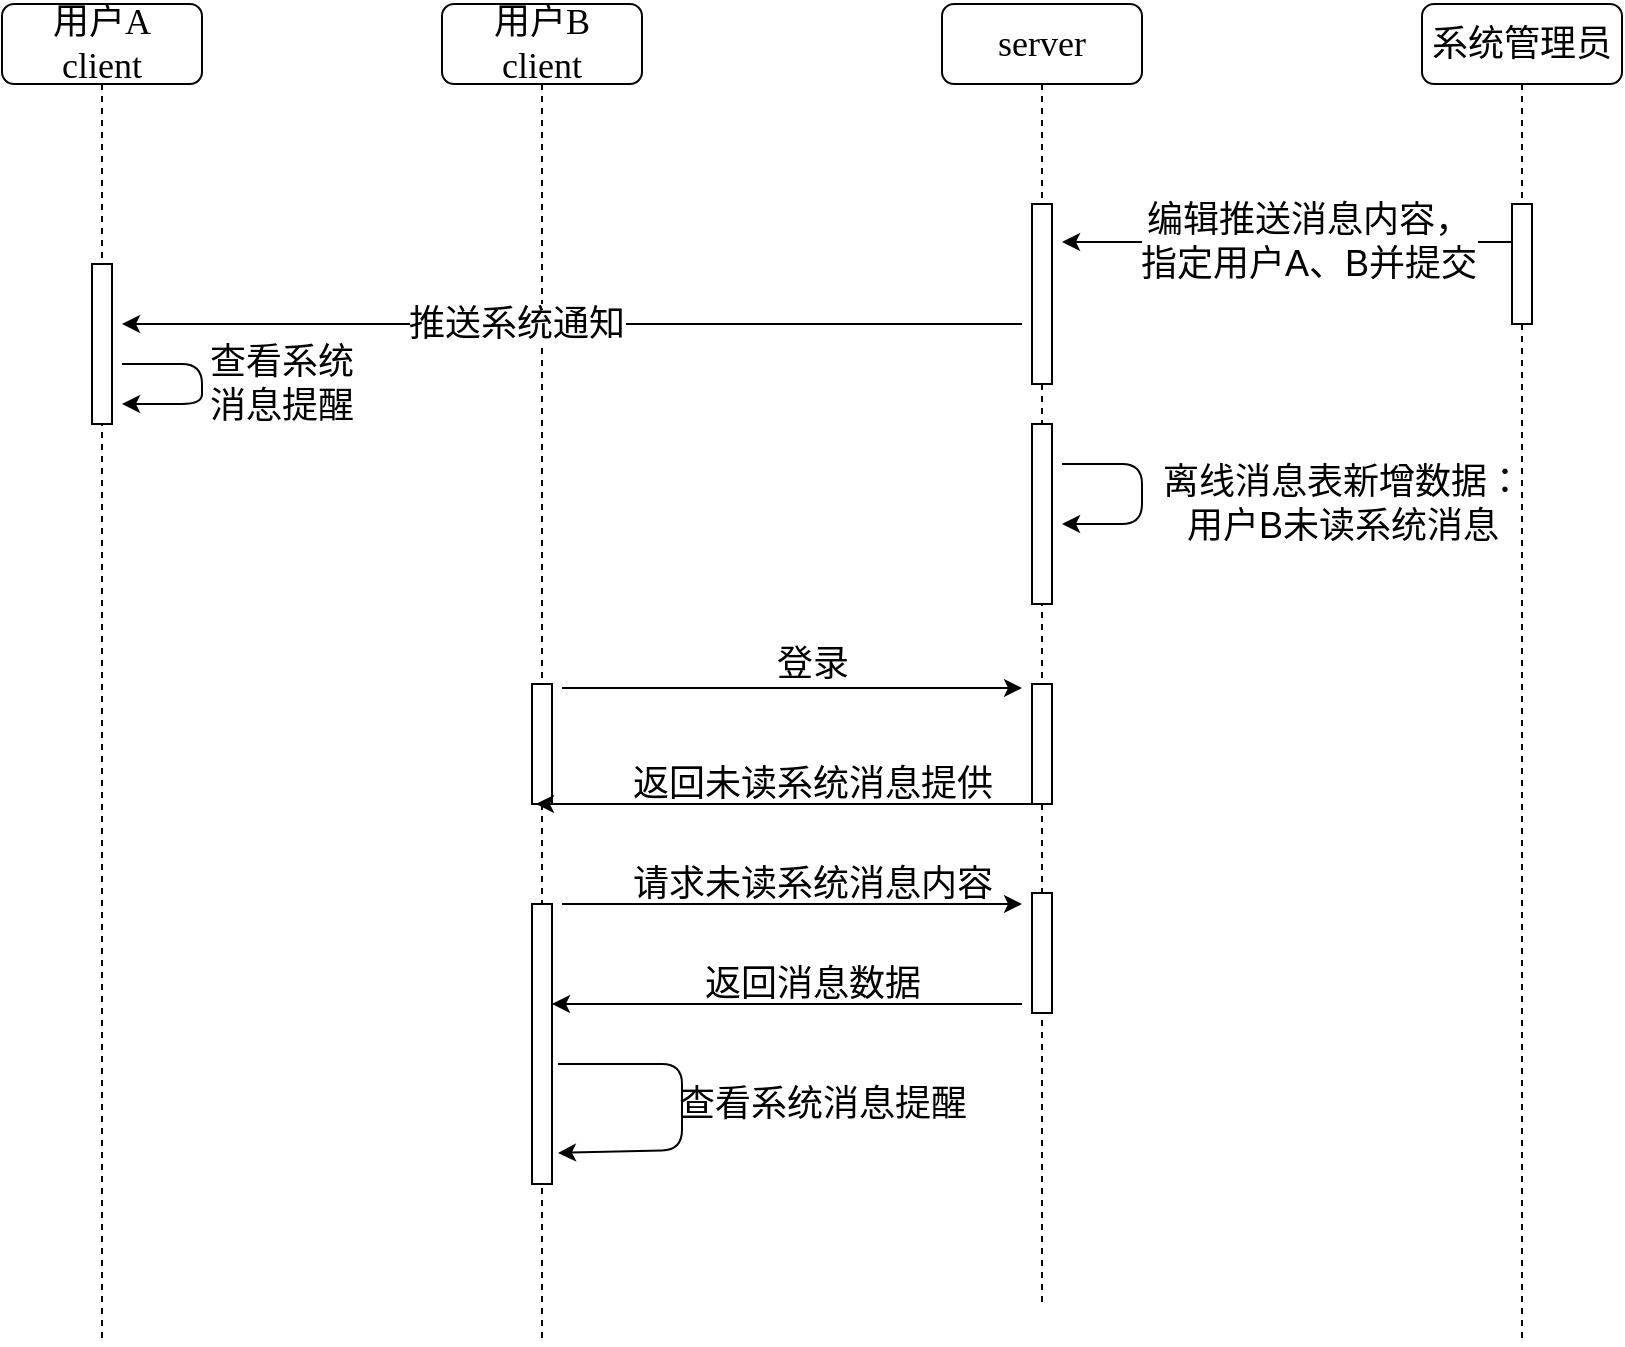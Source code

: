 <mxfile version="14.6.12" type="github">
  <diagram id="5fvuw2dGT4YF_XITEjJB" name="Page-1">
    <mxGraphModel dx="1730" dy="589" grid="1" gridSize="10" guides="1" tooltips="1" connect="1" arrows="1" fold="1" page="1" pageScale="1" pageWidth="827" pageHeight="1169" math="0" shadow="0">
      <root>
        <mxCell id="0" />
        <mxCell id="1" parent="0" />
        <mxCell id="fyWGlcX98oZRPh7EGz9q-1" value="server" style="shape=umlLifeline;perimeter=lifelinePerimeter;whiteSpace=wrap;html=1;container=1;collapsible=0;recursiveResize=0;outlineConnect=0;rounded=1;shadow=0;comic=0;labelBackgroundColor=none;strokeWidth=1;fontFamily=Verdana;fontSize=18;align=center;" parent="1" vertex="1">
          <mxGeometry x="270" y="80" width="100" height="650" as="geometry" />
        </mxCell>
        <mxCell id="fyWGlcX98oZRPh7EGz9q-2" value="" style="html=1;points=[];perimeter=orthogonalPerimeter;rounded=0;shadow=0;comic=0;labelBackgroundColor=none;strokeWidth=1;fontFamily=Verdana;fontSize=18;align=center;" parent="fyWGlcX98oZRPh7EGz9q-1" vertex="1">
          <mxGeometry x="45" y="100" width="10" height="90" as="geometry" />
        </mxCell>
        <mxCell id="fyWGlcX98oZRPh7EGz9q-5" value="" style="html=1;points=[];perimeter=orthogonalPerimeter;rounded=0;shadow=0;comic=0;labelBackgroundColor=none;strokeWidth=1;fontFamily=Verdana;fontSize=18;align=center;" parent="fyWGlcX98oZRPh7EGz9q-1" vertex="1">
          <mxGeometry x="45" y="210" width="10" height="90" as="geometry" />
        </mxCell>
        <mxCell id="fyWGlcX98oZRPh7EGz9q-24" value="" style="html=1;points=[];perimeter=orthogonalPerimeter;rounded=0;shadow=0;comic=0;labelBackgroundColor=none;strokeWidth=1;fontFamily=Verdana;fontSize=18;align=center;" parent="fyWGlcX98oZRPh7EGz9q-1" vertex="1">
          <mxGeometry x="45" y="340" width="10" height="60" as="geometry" />
        </mxCell>
        <mxCell id="fyWGlcX98oZRPh7EGz9q-29" value="" style="html=1;points=[];perimeter=orthogonalPerimeter;rounded=0;shadow=0;comic=0;labelBackgroundColor=none;strokeWidth=1;fontFamily=Verdana;fontSize=18;align=center;" parent="fyWGlcX98oZRPh7EGz9q-1" vertex="1">
          <mxGeometry x="45" y="444.5" width="10" height="60" as="geometry" />
        </mxCell>
        <mxCell id="fyWGlcX98oZRPh7EGz9q-3" value="用户B&lt;br style=&quot;font-size: 18px;&quot;&gt;client" style="shape=umlLifeline;perimeter=lifelinePerimeter;whiteSpace=wrap;html=1;container=1;collapsible=0;recursiveResize=0;outlineConnect=0;rounded=1;shadow=0;comic=0;labelBackgroundColor=none;strokeWidth=1;fontFamily=Verdana;fontSize=18;align=center;" parent="1" vertex="1">
          <mxGeometry x="20" y="80" width="100" height="670" as="geometry" />
        </mxCell>
        <mxCell id="fyWGlcX98oZRPh7EGz9q-4" value="" style="html=1;points=[];perimeter=orthogonalPerimeter;rounded=0;shadow=0;comic=0;labelBackgroundColor=none;strokeWidth=1;fontFamily=Verdana;fontSize=18;align=center;" parent="fyWGlcX98oZRPh7EGz9q-3" vertex="1">
          <mxGeometry x="45" y="340" width="10" height="60" as="geometry" />
        </mxCell>
        <mxCell id="fyWGlcX98oZRPh7EGz9q-7" value="用户A&lt;br style=&quot;font-size: 18px;&quot;&gt;client" style="shape=umlLifeline;perimeter=lifelinePerimeter;whiteSpace=wrap;html=1;container=1;collapsible=0;recursiveResize=0;outlineConnect=0;rounded=1;shadow=0;comic=0;labelBackgroundColor=none;strokeWidth=1;fontFamily=Verdana;fontSize=18;align=center;" parent="1" vertex="1">
          <mxGeometry x="-200" y="80" width="100" height="670" as="geometry" />
        </mxCell>
        <mxCell id="fyWGlcX98oZRPh7EGz9q-8" value="" style="html=1;points=[];perimeter=orthogonalPerimeter;rounded=0;shadow=0;comic=0;labelBackgroundColor=none;strokeWidth=1;fontFamily=Verdana;fontSize=18;align=center;" parent="fyWGlcX98oZRPh7EGz9q-7" vertex="1">
          <mxGeometry x="45" y="130" width="10" height="80" as="geometry" />
        </mxCell>
        <mxCell id="fyWGlcX98oZRPh7EGz9q-16" value="" style="endArrow=classic;html=1;fontSize=18;" parent="1" edge="1">
          <mxGeometry width="50" height="50" relative="1" as="geometry">
            <mxPoint x="-140" y="260" as="sourcePoint" />
            <mxPoint x="-140" y="280" as="targetPoint" />
            <Array as="points">
              <mxPoint x="-100" y="260" />
              <mxPoint x="-100" y="280" />
            </Array>
          </mxGeometry>
        </mxCell>
        <mxCell id="fyWGlcX98oZRPh7EGz9q-22" value="离线消息表新增数据：&lt;br style=&quot;font-size: 18px;&quot;&gt;用户B未读系统消息" style="text;html=1;align=center;verticalAlign=middle;resizable=0;points=[];autosize=1;fontSize=18;" parent="1" vertex="1">
          <mxGeometry x="370" y="305" width="200" height="50" as="geometry" />
        </mxCell>
        <mxCell id="fyWGlcX98oZRPh7EGz9q-23" value="" style="endArrow=classic;html=1;fontSize=18;" parent="1" edge="1">
          <mxGeometry width="50" height="50" relative="1" as="geometry">
            <mxPoint x="80" y="422" as="sourcePoint" />
            <mxPoint x="310" y="422" as="targetPoint" />
          </mxGeometry>
        </mxCell>
        <mxCell id="fyWGlcX98oZRPh7EGz9q-25" value="登录" style="text;html=1;align=center;verticalAlign=middle;resizable=0;points=[];autosize=1;fontSize=18;" parent="1" vertex="1">
          <mxGeometry x="180" y="395" width="50" height="30" as="geometry" />
        </mxCell>
        <mxCell id="fyWGlcX98oZRPh7EGz9q-26" value="" style="endArrow=classic;html=1;exitX=1;exitY=1;exitDx=0;exitDy=0;exitPerimeter=0;entryX=0.2;entryY=1;entryDx=0;entryDy=0;entryPerimeter=0;fontSize=18;" parent="1" source="fyWGlcX98oZRPh7EGz9q-24" target="fyWGlcX98oZRPh7EGz9q-4" edge="1">
          <mxGeometry width="50" height="50" relative="1" as="geometry">
            <mxPoint x="645" y="480" as="sourcePoint" />
            <mxPoint x="630" y="480" as="targetPoint" />
          </mxGeometry>
        </mxCell>
        <mxCell id="fyWGlcX98oZRPh7EGz9q-27" value="返回未读系统消息提供" style="text;html=1;align=center;verticalAlign=middle;resizable=0;points=[];autosize=1;fontSize=18;" parent="1" vertex="1">
          <mxGeometry x="105" y="455" width="200" height="30" as="geometry" />
        </mxCell>
        <mxCell id="fyWGlcX98oZRPh7EGz9q-28" value="" style="html=1;points=[];perimeter=orthogonalPerimeter;rounded=0;shadow=0;comic=0;labelBackgroundColor=none;strokeWidth=1;fontFamily=Verdana;fontSize=18;align=center;" parent="1" vertex="1">
          <mxGeometry x="65" y="530" width="10" height="140" as="geometry" />
        </mxCell>
        <mxCell id="fyWGlcX98oZRPh7EGz9q-34" style="edgeStyle=orthogonalEdgeStyle;rounded=0;orthogonalLoop=1;jettySize=auto;html=1;fontSize=18;" parent="1" target="fyWGlcX98oZRPh7EGz9q-28" edge="1">
          <mxGeometry relative="1" as="geometry">
            <mxPoint x="670" y="595" as="targetPoint" />
            <Array as="points">
              <mxPoint x="310" y="580" />
              <mxPoint x="310" y="580" />
            </Array>
            <mxPoint x="310" y="580" as="sourcePoint" />
          </mxGeometry>
        </mxCell>
        <mxCell id="fyWGlcX98oZRPh7EGz9q-30" value="" style="endArrow=classic;html=1;fontSize=18;" parent="1" edge="1">
          <mxGeometry width="50" height="50" relative="1" as="geometry">
            <mxPoint x="80" y="530" as="sourcePoint" />
            <mxPoint x="310" y="530" as="targetPoint" />
          </mxGeometry>
        </mxCell>
        <mxCell id="fyWGlcX98oZRPh7EGz9q-31" value="" style="endArrow=classic;html=1;entryX=1.3;entryY=0.889;entryDx=0;entryDy=0;entryPerimeter=0;fontSize=18;" parent="1" target="fyWGlcX98oZRPh7EGz9q-28" edge="1">
          <mxGeometry width="50" height="50" relative="1" as="geometry">
            <mxPoint x="78" y="610" as="sourcePoint" />
            <mxPoint x="381" y="564.5" as="targetPoint" />
            <Array as="points">
              <mxPoint x="110" y="610" />
              <mxPoint x="140" y="610" />
              <mxPoint x="140" y="653" />
            </Array>
          </mxGeometry>
        </mxCell>
        <mxCell id="fyWGlcX98oZRPh7EGz9q-32" value="请求未读系统消息内容" style="text;html=1;align=center;verticalAlign=middle;resizable=0;points=[];autosize=1;fontSize=18;" parent="1" vertex="1">
          <mxGeometry x="105" y="505" width="200" height="30" as="geometry" />
        </mxCell>
        <mxCell id="fyWGlcX98oZRPh7EGz9q-33" value="查看系统消息提醒" style="text;html=1;align=center;verticalAlign=middle;resizable=0;points=[];autosize=1;fontSize=18;" parent="1" vertex="1">
          <mxGeometry x="130" y="615" width="160" height="30" as="geometry" />
        </mxCell>
        <mxCell id="fyWGlcX98oZRPh7EGz9q-35" value="返回消息数据" style="text;html=1;align=center;verticalAlign=middle;resizable=0;points=[];autosize=1;fontSize=18;" parent="1" vertex="1">
          <mxGeometry x="145" y="555" width="120" height="30" as="geometry" />
        </mxCell>
        <mxCell id="aWmyCpfGWKbJSil0DEOl-1" value="系统管理员" style="shape=umlLifeline;perimeter=lifelinePerimeter;whiteSpace=wrap;html=1;container=1;collapsible=0;recursiveResize=0;outlineConnect=0;rounded=1;shadow=0;comic=0;labelBackgroundColor=none;strokeWidth=1;fontFamily=Verdana;fontSize=18;align=center;" parent="1" vertex="1">
          <mxGeometry x="510" y="80" width="100" height="670" as="geometry" />
        </mxCell>
        <mxCell id="aWmyCpfGWKbJSil0DEOl-2" value="" style="html=1;points=[];perimeter=orthogonalPerimeter;rounded=0;shadow=0;comic=0;labelBackgroundColor=none;strokeWidth=1;fontFamily=Verdana;fontSize=18;align=center;" parent="aWmyCpfGWKbJSil0DEOl-1" vertex="1">
          <mxGeometry x="45" y="100" width="10" height="60" as="geometry" />
        </mxCell>
        <mxCell id="aWmyCpfGWKbJSil0DEOl-3" value="" style="endArrow=classic;html=1;exitX=0;exitY=0.317;exitDx=0;exitDy=0;exitPerimeter=0;fontSize=18;" parent="1" source="aWmyCpfGWKbJSil0DEOl-2" edge="1">
          <mxGeometry width="50" height="50" relative="1" as="geometry">
            <mxPoint x="370" y="270" as="sourcePoint" />
            <mxPoint x="330" y="199" as="targetPoint" />
          </mxGeometry>
        </mxCell>
        <mxCell id="aWmyCpfGWKbJSil0DEOl-4" value="编辑推送消息内容，&lt;br style=&quot;font-size: 18px;&quot;&gt;指定用户A、B并提交" style="edgeLabel;html=1;align=center;verticalAlign=middle;resizable=0;points=[];fontSize=18;" parent="aWmyCpfGWKbJSil0DEOl-3" vertex="1" connectable="0">
          <mxGeometry x="0.124" relative="1" as="geometry">
            <mxPoint x="24" as="offset" />
          </mxGeometry>
        </mxCell>
        <mxCell id="aWmyCpfGWKbJSil0DEOl-7" value="" style="endArrow=classic;html=1;fontSize=18;" parent="1" edge="1">
          <mxGeometry width="50" height="50" relative="1" as="geometry">
            <mxPoint x="310" y="240" as="sourcePoint" />
            <mxPoint x="-140" y="240" as="targetPoint" />
          </mxGeometry>
        </mxCell>
        <mxCell id="aWmyCpfGWKbJSil0DEOl-8" value="推送系统通知" style="edgeLabel;html=1;align=center;verticalAlign=middle;resizable=0;points=[];fontSize=18;" parent="aWmyCpfGWKbJSil0DEOl-7" vertex="1" connectable="0">
          <mxGeometry x="0.124" relative="1" as="geometry">
            <mxPoint as="offset" />
          </mxGeometry>
        </mxCell>
        <mxCell id="aWmyCpfGWKbJSil0DEOl-11" value="查看系统消息提醒" style="text;html=1;strokeColor=none;fillColor=none;align=center;verticalAlign=middle;whiteSpace=wrap;rounded=0;fontSize=18;" parent="1" vertex="1">
          <mxGeometry x="-100" y="260" width="80" height="20" as="geometry" />
        </mxCell>
        <mxCell id="aWmyCpfGWKbJSil0DEOl-12" value="" style="endArrow=classic;html=1;fontSize=18;" parent="1" edge="1">
          <mxGeometry width="50" height="50" relative="1" as="geometry">
            <mxPoint x="330" y="310" as="sourcePoint" />
            <mxPoint x="330" y="340" as="targetPoint" />
            <Array as="points">
              <mxPoint x="370" y="310" />
              <mxPoint x="370" y="340" />
            </Array>
          </mxGeometry>
        </mxCell>
      </root>
    </mxGraphModel>
  </diagram>
</mxfile>
